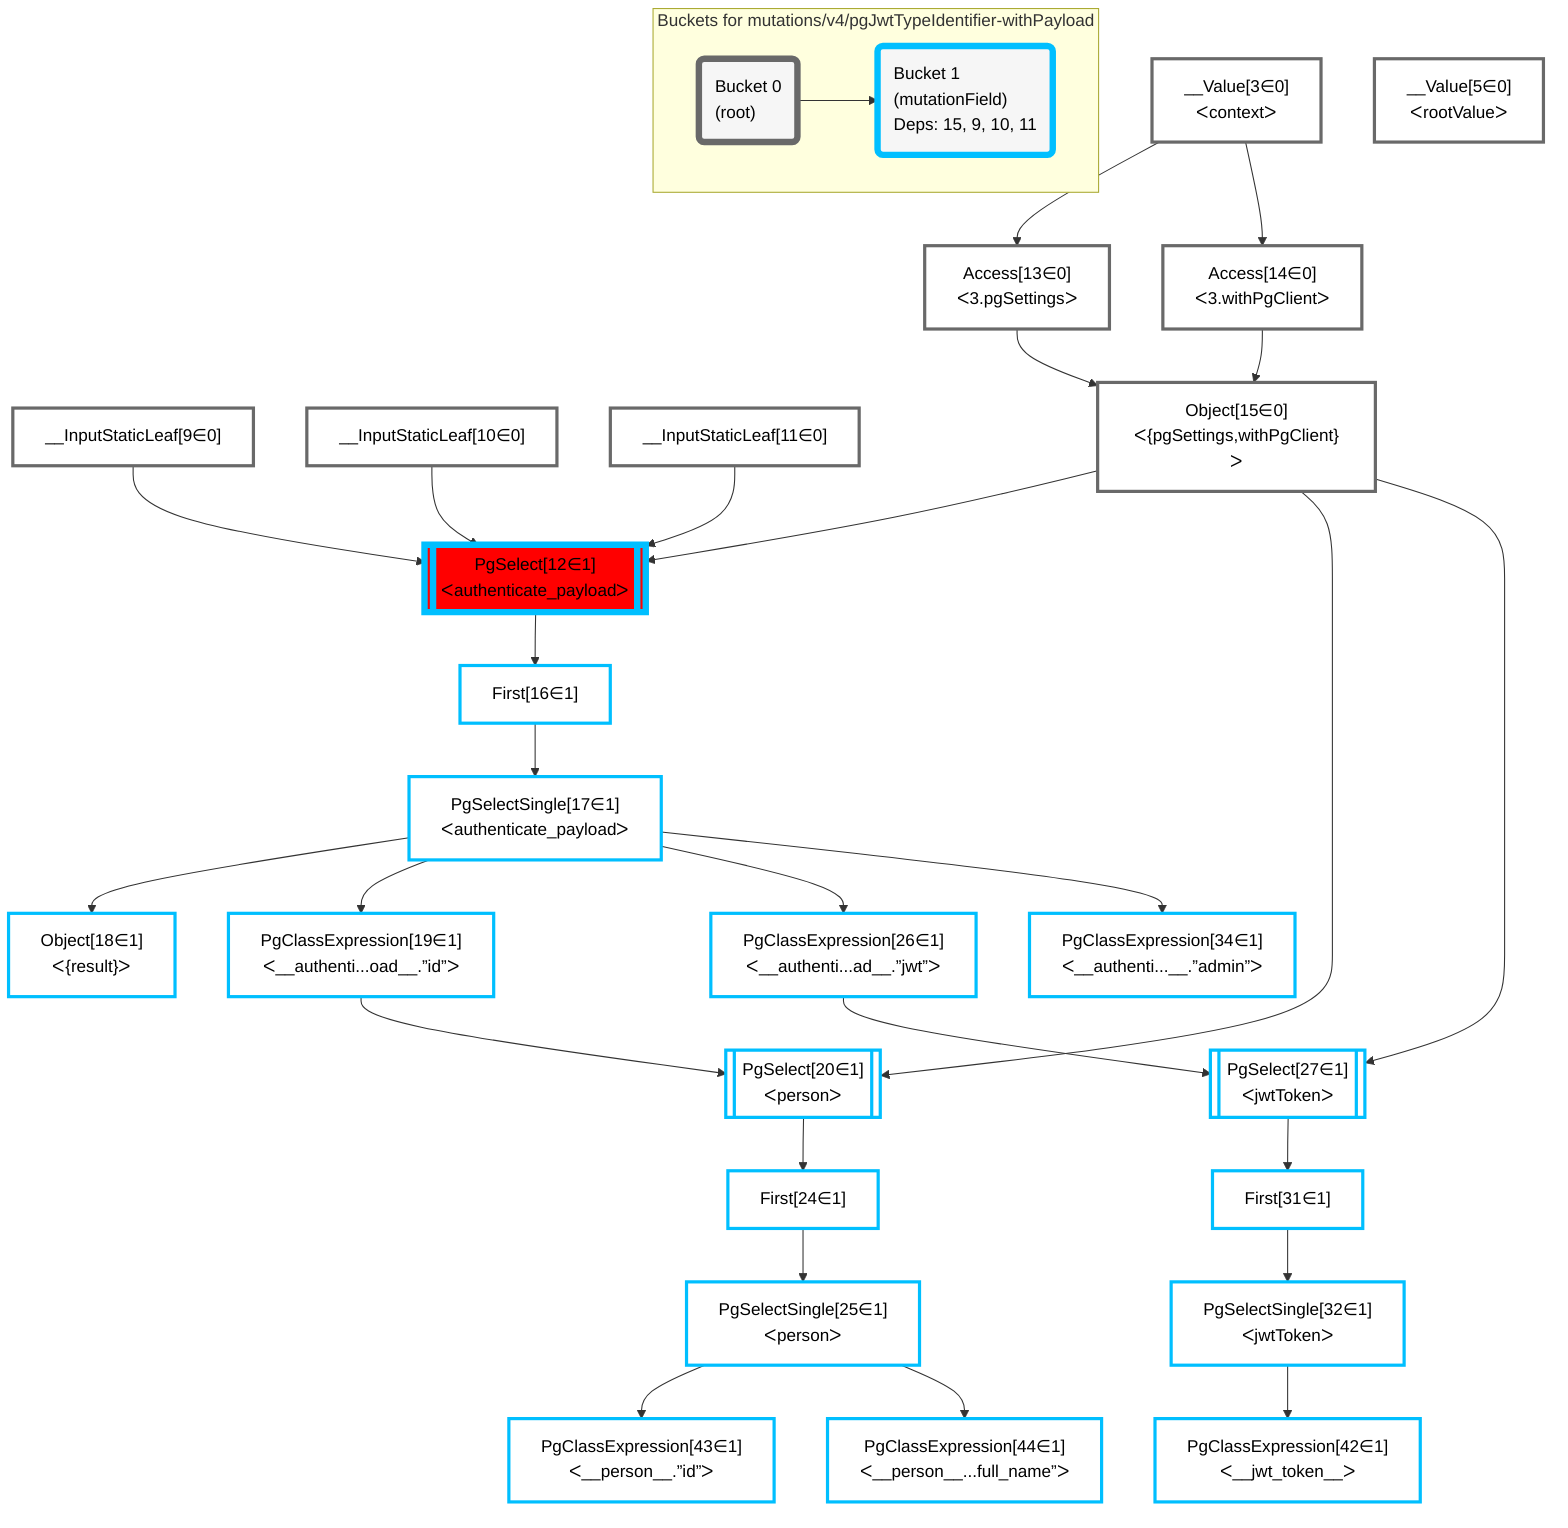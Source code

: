 graph TD
    classDef path fill:#eee,stroke:#000,color:#000
    classDef plan fill:#fff,stroke-width:3px,color:#000
    classDef itemplan fill:#fff,stroke-width:6px,color:#000
    classDef sideeffectplan fill:#f00,stroke-width:6px,color:#000
    classDef bucket fill:#f6f6f6,color:#000,stroke-width:6px,text-align:left


    %% define steps
    __Value3["__Value[3∈0]<br />ᐸcontextᐳ"]:::plan
    __Value5["__Value[5∈0]<br />ᐸrootValueᐳ"]:::plan
    __InputStaticLeaf9["__InputStaticLeaf[9∈0]"]:::plan
    __InputStaticLeaf10["__InputStaticLeaf[10∈0]"]:::plan
    __InputStaticLeaf11["__InputStaticLeaf[11∈0]"]:::plan
    Access13["Access[13∈0]<br />ᐸ3.pgSettingsᐳ"]:::plan
    Access14["Access[14∈0]<br />ᐸ3.withPgClientᐳ"]:::plan
    Object15["Object[15∈0]<br />ᐸ{pgSettings,withPgClient}ᐳ"]:::plan
    PgSelect12[["PgSelect[12∈1]<br />ᐸauthenticate_payloadᐳ"]]:::sideeffectplan
    First16["First[16∈1]"]:::plan
    PgSelectSingle17["PgSelectSingle[17∈1]<br />ᐸauthenticate_payloadᐳ"]:::plan
    Object18["Object[18∈1]<br />ᐸ{result}ᐳ"]:::plan
    PgClassExpression19["PgClassExpression[19∈1]<br />ᐸ__authenti...oad__.”id”ᐳ"]:::plan
    PgSelect20[["PgSelect[20∈1]<br />ᐸpersonᐳ"]]:::plan
    First24["First[24∈1]"]:::plan
    PgSelectSingle25["PgSelectSingle[25∈1]<br />ᐸpersonᐳ"]:::plan
    PgClassExpression26["PgClassExpression[26∈1]<br />ᐸ__authenti...ad__.”jwt”ᐳ"]:::plan
    PgSelect27[["PgSelect[27∈1]<br />ᐸjwtTokenᐳ"]]:::plan
    First31["First[31∈1]"]:::plan
    PgSelectSingle32["PgSelectSingle[32∈1]<br />ᐸjwtTokenᐳ"]:::plan
    PgClassExpression34["PgClassExpression[34∈1]<br />ᐸ__authenti...__.”admin”ᐳ"]:::plan
    PgClassExpression42["PgClassExpression[42∈1]<br />ᐸ__jwt_token__ᐳ"]:::plan
    PgClassExpression43["PgClassExpression[43∈1]<br />ᐸ__person__.”id”ᐳ"]:::plan
    PgClassExpression44["PgClassExpression[44∈1]<br />ᐸ__person__...full_name”ᐳ"]:::plan

    %% plan dependencies
    __Value3 --> Access13
    __Value3 --> Access14
    Access13 & Access14 --> Object15
    Object15 & __InputStaticLeaf9 & __InputStaticLeaf10 & __InputStaticLeaf11 --> PgSelect12
    PgSelect12 --> First16
    First16 --> PgSelectSingle17
    PgSelectSingle17 --> Object18
    PgSelectSingle17 --> PgClassExpression19
    Object15 & PgClassExpression19 --> PgSelect20
    PgSelect20 --> First24
    First24 --> PgSelectSingle25
    PgSelectSingle17 --> PgClassExpression26
    Object15 & PgClassExpression26 --> PgSelect27
    PgSelect27 --> First31
    First31 --> PgSelectSingle32
    PgSelectSingle17 --> PgClassExpression34
    PgSelectSingle32 --> PgClassExpression42
    PgSelectSingle25 --> PgClassExpression43
    PgSelectSingle25 --> PgClassExpression44

    %% plan-to-path relationships

    subgraph "Buckets for mutations/v4/pgJwtTypeIdentifier-withPayload"
    Bucket0("Bucket 0<br />(root)"):::bucket
    classDef bucket0 stroke:#696969
    class Bucket0,__Value3,__Value5,__InputStaticLeaf9,__InputStaticLeaf10,__InputStaticLeaf11,Access13,Access14,Object15 bucket0
    Bucket1("Bucket 1<br />(mutationField)<br />Deps: 15, 9, 10, 11"):::bucket
    classDef bucket1 stroke:#00bfff
    class Bucket1,PgSelect12,First16,PgSelectSingle17,Object18,PgClassExpression19,PgSelect20,First24,PgSelectSingle25,PgClassExpression26,PgSelect27,First31,PgSelectSingle32,PgClassExpression34,PgClassExpression42,PgClassExpression43,PgClassExpression44 bucket1
    Bucket0 --> Bucket1
    end
